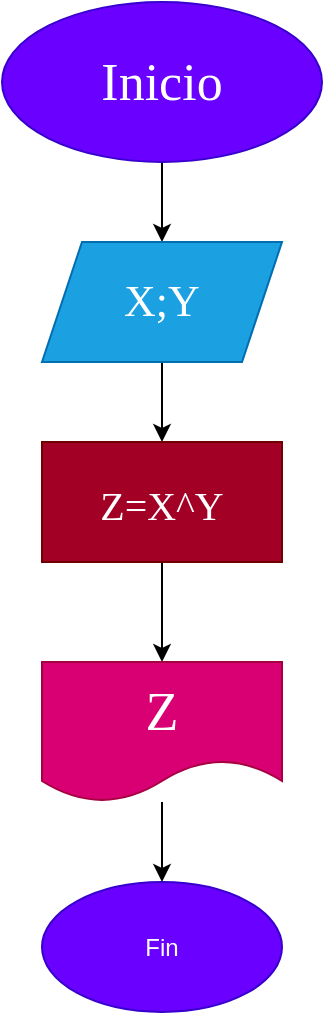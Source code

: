 <mxfile>
    <diagram id="AdX9iLY65t8bbAmkB9ve" name="Page-1">
        <mxGraphModel dx="650" dy="409" grid="1" gridSize="10" guides="1" tooltips="1" connect="1" arrows="1" fold="1" page="1" pageScale="1" pageWidth="827" pageHeight="1169" math="0" shadow="0">
            <root>
                <mxCell id="0"/>
                <mxCell id="1" parent="0"/>
                <mxCell id="4" value="" style="edgeStyle=none;html=1;" parent="1" source="2" target="3" edge="1">
                    <mxGeometry relative="1" as="geometry"/>
                </mxCell>
                <mxCell id="2" value="Inicio" style="ellipse;whiteSpace=wrap;html=1;fontFamily=Comic Sans MS;fontSize=26;fillColor=#6a00ff;fontColor=#ffffff;strokeColor=#3700CC;" parent="1" vertex="1">
                    <mxGeometry x="200" y="110" width="160" height="80" as="geometry"/>
                </mxCell>
                <mxCell id="8" value="" style="edgeStyle=none;html=1;" parent="1" source="3" target="7" edge="1">
                    <mxGeometry relative="1" as="geometry"/>
                </mxCell>
                <mxCell id="3" value="X;Y" style="shape=parallelogram;perimeter=parallelogramPerimeter;whiteSpace=wrap;html=1;fixedSize=1;fontFamily=Comic Sans MS;fontSize=22;fillColor=#1ba1e2;fontColor=#ffffff;strokeColor=#006EAF;" parent="1" vertex="1">
                    <mxGeometry x="220" y="230" width="120" height="60" as="geometry"/>
                </mxCell>
                <mxCell id="13" value="" style="edgeStyle=none;html=1;fontColor=default;" parent="1" source="7" target="12" edge="1">
                    <mxGeometry relative="1" as="geometry"/>
                </mxCell>
                <mxCell id="7" value="Z=X^Y" style="fontColor=#ffffff;fontFamily=Comic Sans MS;fontSize=20;fillColor=#a20025;strokeColor=#6F0000;" parent="1" vertex="1">
                    <mxGeometry x="220" y="330" width="120" height="60" as="geometry"/>
                </mxCell>
                <mxCell id="9" value="Fin" style="ellipse;whiteSpace=wrap;html=1;fillColor=#6a00ff;fontColor=#ffffff;strokeColor=#3700CC;" parent="1" vertex="1">
                    <mxGeometry x="220" y="550" width="120" height="65" as="geometry"/>
                </mxCell>
                <mxCell id="14" value="" style="edgeStyle=none;html=1;fontColor=default;" parent="1" source="12" target="9" edge="1">
                    <mxGeometry relative="1" as="geometry"/>
                </mxCell>
                <mxCell id="12" value="Z" style="shape=document;whiteSpace=wrap;html=1;boundedLbl=1;fontFamily=Comic Sans MS;fontSize=27;fillColor=#d80073;fontColor=#ffffff;strokeColor=#A50040;" parent="1" vertex="1">
                    <mxGeometry x="220" y="440" width="120" height="70" as="geometry"/>
                </mxCell>
            </root>
        </mxGraphModel>
    </diagram>
</mxfile>